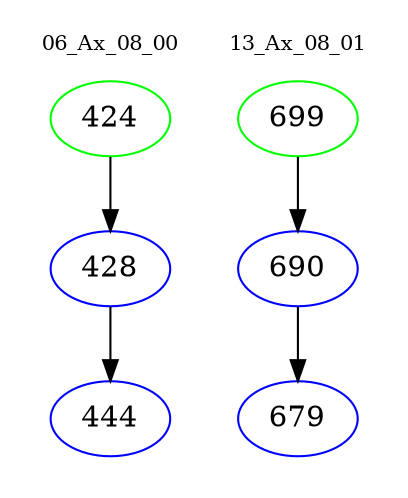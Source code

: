 digraph{
subgraph cluster_0 {
color = white
label = "06_Ax_08_00";
fontsize=10;
T0_424 [label="424", color="green"]
T0_424 -> T0_428 [color="black"]
T0_428 [label="428", color="blue"]
T0_428 -> T0_444 [color="black"]
T0_444 [label="444", color="blue"]
}
subgraph cluster_1 {
color = white
label = "13_Ax_08_01";
fontsize=10;
T1_699 [label="699", color="green"]
T1_699 -> T1_690 [color="black"]
T1_690 [label="690", color="blue"]
T1_690 -> T1_679 [color="black"]
T1_679 [label="679", color="blue"]
}
}
